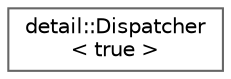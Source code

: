 digraph "Graphical Class Hierarchy"
{
 // INTERACTIVE_SVG=YES
 // LATEX_PDF_SIZE
  bgcolor="transparent";
  edge [fontname=Helvetica,fontsize=10,labelfontname=Helvetica,labelfontsize=10];
  node [fontname=Helvetica,fontsize=10,shape=box,height=0.2,width=0.4];
  rankdir="LR";
  Node0 [id="Node000000",label="detail::Dispatcher\l\< true \>",height=0.2,width=0.4,color="grey40", fillcolor="white", style="filled",URL="$d4/d96/structdetail_1_1_dispatcher_3_01true_01_4.html",tooltip="specialization for the valid case, where case_ invokes a specific method."];
}
